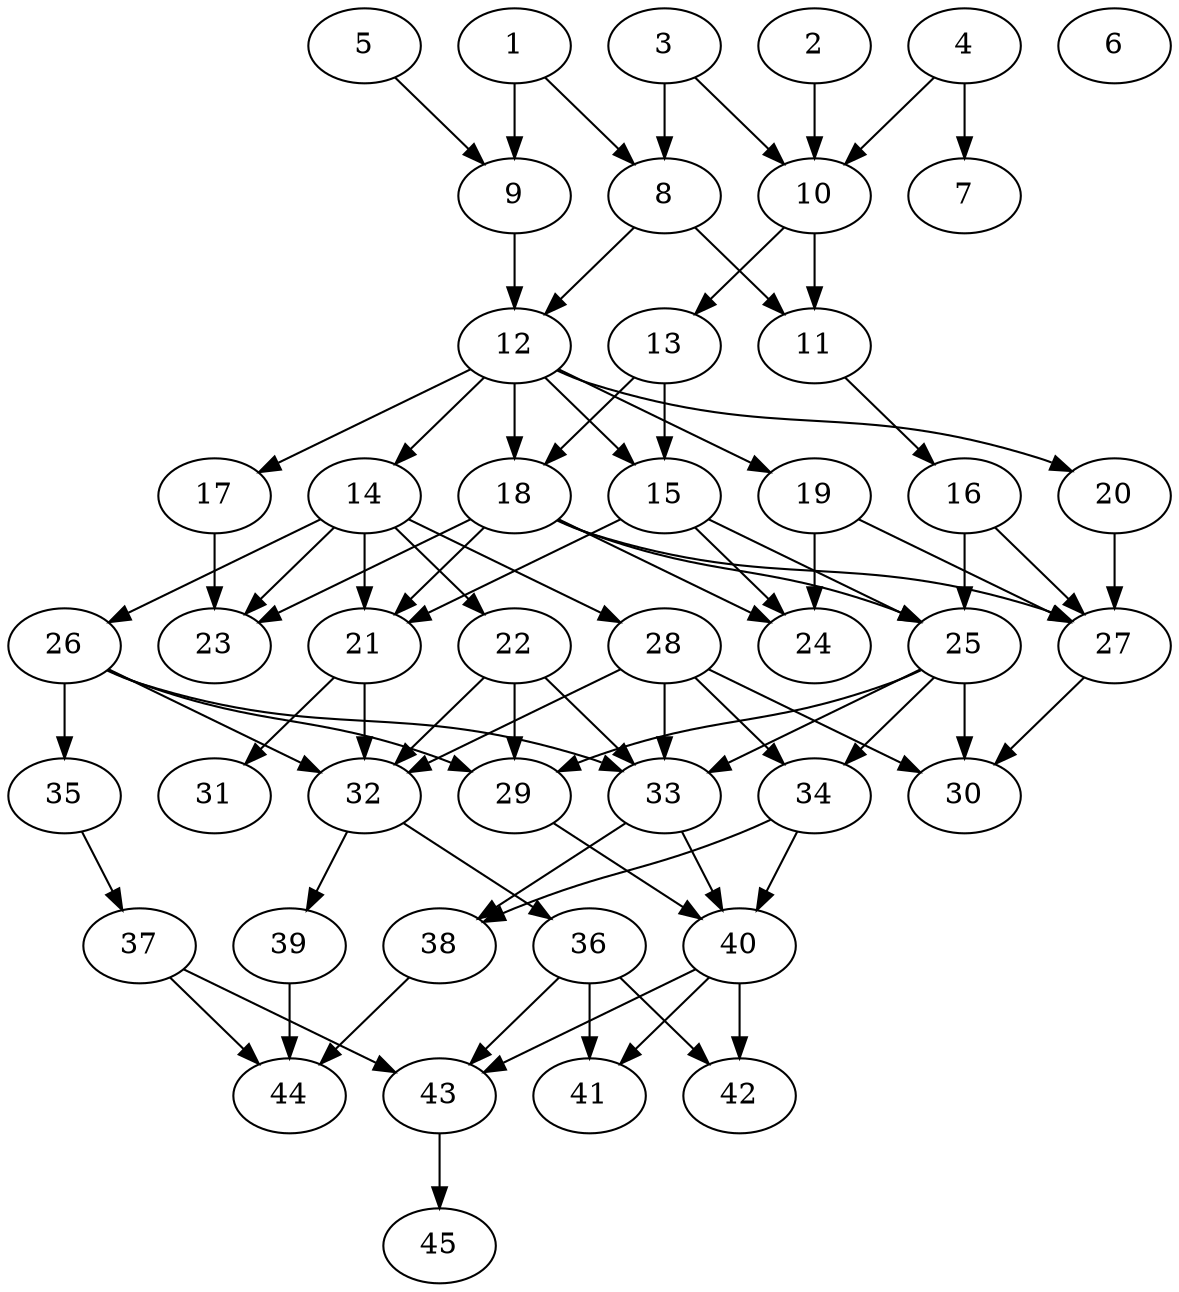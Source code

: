// DAG automatically generated by daggen at Thu Oct  3 14:07:24 2019
// ./daggen --dot -n 45 --ccr 0.3 --fat 0.5 --regular 0.5 --density 0.5 --mindata 5242880 --maxdata 52428800 
digraph G {
  1 [size="26996053", alpha="0.10", expect_size="8098816"] 
  1 -> 8 [size ="8098816"]
  1 -> 9 [size ="8098816"]
  2 [size="66717013", alpha="0.10", expect_size="20015104"] 
  2 -> 10 [size ="20015104"]
  3 [size="50705067", alpha="0.13", expect_size="15211520"] 
  3 -> 8 [size ="15211520"]
  3 -> 10 [size ="15211520"]
  4 [size="85166080", alpha="0.17", expect_size="25549824"] 
  4 -> 7 [size ="25549824"]
  4 -> 10 [size ="25549824"]
  5 [size="53118293", alpha="0.18", expect_size="15935488"] 
  5 -> 9 [size ="15935488"]
  6 [size="161283413", alpha="0.18", expect_size="48385024"] 
  7 [size="34611200", alpha="0.17", expect_size="10383360"] 
  8 [size="17739093", alpha="0.03", expect_size="5321728"] 
  8 -> 11 [size ="5321728"]
  8 -> 12 [size ="5321728"]
  9 [size="27924480", alpha="0.03", expect_size="8377344"] 
  9 -> 12 [size ="8377344"]
  10 [size="142684160", alpha="0.09", expect_size="42805248"] 
  10 -> 11 [size ="42805248"]
  10 -> 13 [size ="42805248"]
  11 [size="101376000", alpha="0.06", expect_size="30412800"] 
  11 -> 16 [size ="30412800"]
  12 [size="19309227", alpha="0.08", expect_size="5792768"] 
  12 -> 14 [size ="5792768"]
  12 -> 15 [size ="5792768"]
  12 -> 17 [size ="5792768"]
  12 -> 18 [size ="5792768"]
  12 -> 19 [size ="5792768"]
  12 -> 20 [size ="5792768"]
  13 [size="96457387", alpha="0.13", expect_size="28937216"] 
  13 -> 15 [size ="28937216"]
  13 -> 18 [size ="28937216"]
  14 [size="40717653", alpha="0.12", expect_size="12215296"] 
  14 -> 21 [size ="12215296"]
  14 -> 22 [size ="12215296"]
  14 -> 23 [size ="12215296"]
  14 -> 26 [size ="12215296"]
  14 -> 28 [size ="12215296"]
  15 [size="18670933", alpha="0.09", expect_size="5601280"] 
  15 -> 21 [size ="5601280"]
  15 -> 24 [size ="5601280"]
  15 -> 25 [size ="5601280"]
  16 [size="163665920", alpha="0.13", expect_size="49099776"] 
  16 -> 25 [size ="49099776"]
  16 -> 27 [size ="49099776"]
  17 [size="149108053", alpha="0.15", expect_size="44732416"] 
  17 -> 23 [size ="44732416"]
  18 [size="121606827", alpha="0.09", expect_size="36482048"] 
  18 -> 21 [size ="36482048"]
  18 -> 23 [size ="36482048"]
  18 -> 24 [size ="36482048"]
  18 -> 25 [size ="36482048"]
  18 -> 27 [size ="36482048"]
  19 [size="146302293", alpha="0.17", expect_size="43890688"] 
  19 -> 24 [size ="43890688"]
  19 -> 27 [size ="43890688"]
  20 [size="170280960", alpha="0.12", expect_size="51084288"] 
  20 -> 27 [size ="51084288"]
  21 [size="80892587", alpha="0.09", expect_size="24267776"] 
  21 -> 31 [size ="24267776"]
  21 -> 32 [size ="24267776"]
  22 [size="128505173", alpha="0.12", expect_size="38551552"] 
  22 -> 29 [size ="38551552"]
  22 -> 32 [size ="38551552"]
  22 -> 33 [size ="38551552"]
  23 [size="30644907", alpha="0.19", expect_size="9193472"] 
  24 [size="136762027", alpha="0.14", expect_size="41028608"] 
  25 [size="72690347", alpha="0.15", expect_size="21807104"] 
  25 -> 29 [size ="21807104"]
  25 -> 30 [size ="21807104"]
  25 -> 33 [size ="21807104"]
  25 -> 34 [size ="21807104"]
  26 [size="141789867", alpha="0.13", expect_size="42536960"] 
  26 -> 29 [size ="42536960"]
  26 -> 32 [size ="42536960"]
  26 -> 33 [size ="42536960"]
  26 -> 35 [size ="42536960"]
  27 [size="88019627", alpha="0.14", expect_size="26405888"] 
  27 -> 30 [size ="26405888"]
  28 [size="45448533", alpha="0.14", expect_size="13634560"] 
  28 -> 30 [size ="13634560"]
  28 -> 32 [size ="13634560"]
  28 -> 33 [size ="13634560"]
  28 -> 34 [size ="13634560"]
  29 [size="116019200", alpha="0.17", expect_size="34805760"] 
  29 -> 40 [size ="34805760"]
  30 [size="91484160", alpha="0.14", expect_size="27445248"] 
  31 [size="30525440", alpha="0.03", expect_size="9157632"] 
  32 [size="99949227", alpha="0.12", expect_size="29984768"] 
  32 -> 36 [size ="29984768"]
  32 -> 39 [size ="29984768"]
  33 [size="34426880", alpha="0.11", expect_size="10328064"] 
  33 -> 38 [size ="10328064"]
  33 -> 40 [size ="10328064"]
  34 [size="24473600", alpha="0.13", expect_size="7342080"] 
  34 -> 38 [size ="7342080"]
  34 -> 40 [size ="7342080"]
  35 [size="137779200", alpha="0.15", expect_size="41333760"] 
  35 -> 37 [size ="41333760"]
  36 [size="95419733", alpha="0.15", expect_size="28625920"] 
  36 -> 41 [size ="28625920"]
  36 -> 42 [size ="28625920"]
  36 -> 43 [size ="28625920"]
  37 [size="41195520", alpha="0.13", expect_size="12358656"] 
  37 -> 43 [size ="12358656"]
  37 -> 44 [size ="12358656"]
  38 [size="149534720", alpha="0.03", expect_size="44860416"] 
  38 -> 44 [size ="44860416"]
  39 [size="106127360", alpha="0.10", expect_size="31838208"] 
  39 -> 44 [size ="31838208"]
  40 [size="78708053", alpha="0.17", expect_size="23612416"] 
  40 -> 41 [size ="23612416"]
  40 -> 42 [size ="23612416"]
  40 -> 43 [size ="23612416"]
  41 [size="35205120", alpha="0.11", expect_size="10561536"] 
  42 [size="59518293", alpha="0.20", expect_size="17855488"] 
  43 [size="153483947", alpha="0.10", expect_size="46045184"] 
  43 -> 45 [size ="46045184"]
  44 [size="81513813", alpha="0.15", expect_size="24454144"] 
  45 [size="24135680", alpha="0.08", expect_size="7240704"] 
}
